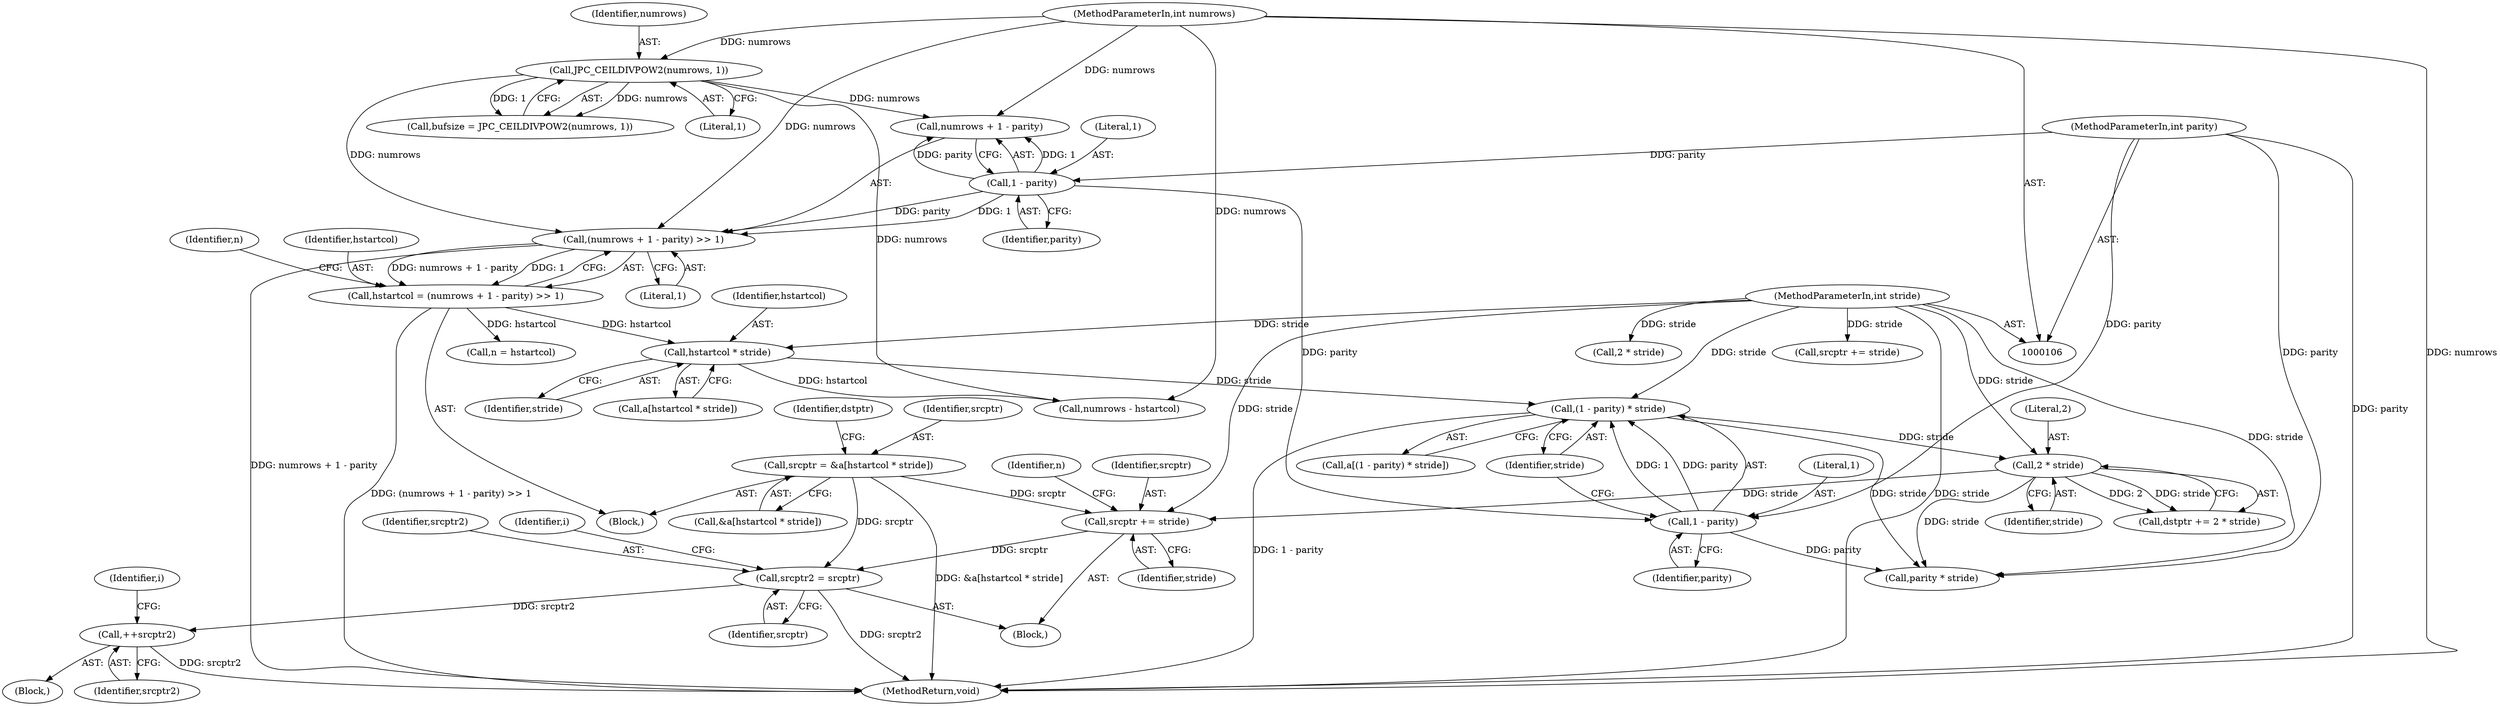 digraph "0_jasper_4a59cfaf9ab3d48fca4a15c0d2674bf7138e3d1a@pointer" {
"1000236" [label="(Call,srcptr2 = srcptr)"];
"1000263" [label="(Call,srcptr += stride)"];
"1000260" [label="(Call,2 * stride)"];
"1000217" [label="(Call,(1 - parity) * stride)"];
"1000218" [label="(Call,1 - parity)"];
"1000151" [label="(Call,1 - parity)"];
"1000110" [label="(MethodParameterIn,int parity)"];
"1000209" [label="(Call,hstartcol * stride)"];
"1000146" [label="(Call,hstartcol = (numrows + 1 - parity) >> 1)"];
"1000148" [label="(Call,(numrows + 1 - parity) >> 1)"];
"1000115" [label="(Call,JPC_CEILDIVPOW2(numrows, 1))"];
"1000108" [label="(MethodParameterIn,int numrows)"];
"1000109" [label="(MethodParameterIn,int stride)"];
"1000204" [label="(Call,srcptr = &a[hstartcol * stride])"];
"1000256" [label="(Call,++srcptr2)"];
"1000326" [label="(MethodReturn,void)"];
"1000198" [label="(Call,srcptr += stride)"];
"1000224" [label="(Call,numrows - hstartcol)"];
"1000220" [label="(Identifier,parity)"];
"1000247" [label="(Identifier,i)"];
"1000258" [label="(Call,dstptr += 2 * stride)"];
"1000221" [label="(Identifier,stride)"];
"1000151" [label="(Call,1 - parity)"];
"1000257" [label="(Identifier,srcptr2)"];
"1000232" [label="(Block,)"];
"1000256" [label="(Call,++srcptr2)"];
"1000215" [label="(Call,a[(1 - parity) * stride])"];
"1000155" [label="(Call,n = hstartcol)"];
"1000206" [label="(Call,&a[hstartcol * stride])"];
"1000205" [label="(Identifier,srcptr)"];
"1000111" [label="(Block,)"];
"1000204" [label="(Call,srcptr = &a[hstartcol * stride])"];
"1000109" [label="(MethodParameterIn,int stride)"];
"1000117" [label="(Literal,1)"];
"1000210" [label="(Identifier,hstartcol)"];
"1000213" [label="(Identifier,dstptr)"];
"1000110" [label="(MethodParameterIn,int parity)"];
"1000248" [label="(Block,)"];
"1000113" [label="(Call,bufsize = JPC_CEILDIVPOW2(numrows, 1))"];
"1000219" [label="(Literal,1)"];
"1000156" [label="(Identifier,n)"];
"1000148" [label="(Call,(numrows + 1 - parity) >> 1)"];
"1000147" [label="(Identifier,hstartcol)"];
"1000108" [label="(MethodParameterIn,int numrows)"];
"1000264" [label="(Identifier,srcptr)"];
"1000230" [label="(Identifier,n)"];
"1000211" [label="(Identifier,stride)"];
"1000146" [label="(Call,hstartcol = (numrows + 1 - parity) >> 1)"];
"1000237" [label="(Identifier,srcptr2)"];
"1000217" [label="(Call,(1 - parity) * stride)"];
"1000153" [label="(Identifier,parity)"];
"1000207" [label="(Call,a[hstartcol * stride])"];
"1000265" [label="(Identifier,stride)"];
"1000149" [label="(Call,numrows + 1 - parity)"];
"1000241" [label="(Identifier,i)"];
"1000116" [label="(Identifier,numrows)"];
"1000238" [label="(Identifier,srcptr)"];
"1000154" [label="(Literal,1)"];
"1000115" [label="(Call,JPC_CEILDIVPOW2(numrows, 1))"];
"1000263" [label="(Call,srcptr += stride)"];
"1000274" [label="(Call,parity * stride)"];
"1000152" [label="(Literal,1)"];
"1000260" [label="(Call,2 * stride)"];
"1000261" [label="(Literal,2)"];
"1000313" [label="(Call,2 * stride)"];
"1000218" [label="(Call,1 - parity)"];
"1000209" [label="(Call,hstartcol * stride)"];
"1000262" [label="(Identifier,stride)"];
"1000236" [label="(Call,srcptr2 = srcptr)"];
"1000236" -> "1000232"  [label="AST: "];
"1000236" -> "1000238"  [label="CFG: "];
"1000237" -> "1000236"  [label="AST: "];
"1000238" -> "1000236"  [label="AST: "];
"1000241" -> "1000236"  [label="CFG: "];
"1000236" -> "1000326"  [label="DDG: srcptr2"];
"1000263" -> "1000236"  [label="DDG: srcptr"];
"1000204" -> "1000236"  [label="DDG: srcptr"];
"1000236" -> "1000256"  [label="DDG: srcptr2"];
"1000263" -> "1000232"  [label="AST: "];
"1000263" -> "1000265"  [label="CFG: "];
"1000264" -> "1000263"  [label="AST: "];
"1000265" -> "1000263"  [label="AST: "];
"1000230" -> "1000263"  [label="CFG: "];
"1000260" -> "1000263"  [label="DDG: stride"];
"1000109" -> "1000263"  [label="DDG: stride"];
"1000204" -> "1000263"  [label="DDG: srcptr"];
"1000260" -> "1000258"  [label="AST: "];
"1000260" -> "1000262"  [label="CFG: "];
"1000261" -> "1000260"  [label="AST: "];
"1000262" -> "1000260"  [label="AST: "];
"1000258" -> "1000260"  [label="CFG: "];
"1000260" -> "1000258"  [label="DDG: 2"];
"1000260" -> "1000258"  [label="DDG: stride"];
"1000217" -> "1000260"  [label="DDG: stride"];
"1000109" -> "1000260"  [label="DDG: stride"];
"1000260" -> "1000274"  [label="DDG: stride"];
"1000217" -> "1000215"  [label="AST: "];
"1000217" -> "1000221"  [label="CFG: "];
"1000218" -> "1000217"  [label="AST: "];
"1000221" -> "1000217"  [label="AST: "];
"1000215" -> "1000217"  [label="CFG: "];
"1000217" -> "1000326"  [label="DDG: 1 - parity"];
"1000218" -> "1000217"  [label="DDG: 1"];
"1000218" -> "1000217"  [label="DDG: parity"];
"1000209" -> "1000217"  [label="DDG: stride"];
"1000109" -> "1000217"  [label="DDG: stride"];
"1000217" -> "1000274"  [label="DDG: stride"];
"1000218" -> "1000220"  [label="CFG: "];
"1000219" -> "1000218"  [label="AST: "];
"1000220" -> "1000218"  [label="AST: "];
"1000221" -> "1000218"  [label="CFG: "];
"1000151" -> "1000218"  [label="DDG: parity"];
"1000110" -> "1000218"  [label="DDG: parity"];
"1000218" -> "1000274"  [label="DDG: parity"];
"1000151" -> "1000149"  [label="AST: "];
"1000151" -> "1000153"  [label="CFG: "];
"1000152" -> "1000151"  [label="AST: "];
"1000153" -> "1000151"  [label="AST: "];
"1000149" -> "1000151"  [label="CFG: "];
"1000151" -> "1000148"  [label="DDG: 1"];
"1000151" -> "1000148"  [label="DDG: parity"];
"1000151" -> "1000149"  [label="DDG: 1"];
"1000151" -> "1000149"  [label="DDG: parity"];
"1000110" -> "1000151"  [label="DDG: parity"];
"1000110" -> "1000106"  [label="AST: "];
"1000110" -> "1000326"  [label="DDG: parity"];
"1000110" -> "1000274"  [label="DDG: parity"];
"1000209" -> "1000207"  [label="AST: "];
"1000209" -> "1000211"  [label="CFG: "];
"1000210" -> "1000209"  [label="AST: "];
"1000211" -> "1000209"  [label="AST: "];
"1000207" -> "1000209"  [label="CFG: "];
"1000146" -> "1000209"  [label="DDG: hstartcol"];
"1000109" -> "1000209"  [label="DDG: stride"];
"1000209" -> "1000224"  [label="DDG: hstartcol"];
"1000146" -> "1000111"  [label="AST: "];
"1000146" -> "1000148"  [label="CFG: "];
"1000147" -> "1000146"  [label="AST: "];
"1000148" -> "1000146"  [label="AST: "];
"1000156" -> "1000146"  [label="CFG: "];
"1000146" -> "1000326"  [label="DDG: (numrows + 1 - parity) >> 1"];
"1000148" -> "1000146"  [label="DDG: numrows + 1 - parity"];
"1000148" -> "1000146"  [label="DDG: 1"];
"1000146" -> "1000155"  [label="DDG: hstartcol"];
"1000148" -> "1000154"  [label="CFG: "];
"1000149" -> "1000148"  [label="AST: "];
"1000154" -> "1000148"  [label="AST: "];
"1000148" -> "1000326"  [label="DDG: numrows + 1 - parity"];
"1000115" -> "1000148"  [label="DDG: numrows"];
"1000108" -> "1000148"  [label="DDG: numrows"];
"1000115" -> "1000113"  [label="AST: "];
"1000115" -> "1000117"  [label="CFG: "];
"1000116" -> "1000115"  [label="AST: "];
"1000117" -> "1000115"  [label="AST: "];
"1000113" -> "1000115"  [label="CFG: "];
"1000115" -> "1000113"  [label="DDG: numrows"];
"1000115" -> "1000113"  [label="DDG: 1"];
"1000108" -> "1000115"  [label="DDG: numrows"];
"1000115" -> "1000149"  [label="DDG: numrows"];
"1000115" -> "1000224"  [label="DDG: numrows"];
"1000108" -> "1000106"  [label="AST: "];
"1000108" -> "1000326"  [label="DDG: numrows"];
"1000108" -> "1000149"  [label="DDG: numrows"];
"1000108" -> "1000224"  [label="DDG: numrows"];
"1000109" -> "1000106"  [label="AST: "];
"1000109" -> "1000326"  [label="DDG: stride"];
"1000109" -> "1000198"  [label="DDG: stride"];
"1000109" -> "1000274"  [label="DDG: stride"];
"1000109" -> "1000313"  [label="DDG: stride"];
"1000204" -> "1000111"  [label="AST: "];
"1000204" -> "1000206"  [label="CFG: "];
"1000205" -> "1000204"  [label="AST: "];
"1000206" -> "1000204"  [label="AST: "];
"1000213" -> "1000204"  [label="CFG: "];
"1000204" -> "1000326"  [label="DDG: &a[hstartcol * stride]"];
"1000256" -> "1000248"  [label="AST: "];
"1000256" -> "1000257"  [label="CFG: "];
"1000257" -> "1000256"  [label="AST: "];
"1000247" -> "1000256"  [label="CFG: "];
"1000256" -> "1000326"  [label="DDG: srcptr2"];
}
